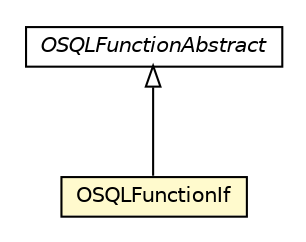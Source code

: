 #!/usr/local/bin/dot
#
# Class diagram 
# Generated by UMLGraph version R5_6-24-gf6e263 (http://www.umlgraph.org/)
#

digraph G {
	edge [fontname="Helvetica",fontsize=10,labelfontname="Helvetica",labelfontsize=10];
	node [fontname="Helvetica",fontsize=10,shape=plaintext];
	nodesep=0.25;
	ranksep=0.5;
	// com.orientechnologies.orient.core.sql.functions.OSQLFunctionAbstract
	c3349882 [label=<<table title="com.orientechnologies.orient.core.sql.functions.OSQLFunctionAbstract" border="0" cellborder="1" cellspacing="0" cellpadding="2" port="p" href="../OSQLFunctionAbstract.html">
		<tr><td><table border="0" cellspacing="0" cellpadding="1">
<tr><td align="center" balign="center"><font face="Helvetica-Oblique"> OSQLFunctionAbstract </font></td></tr>
		</table></td></tr>
		</table>>, URL="../OSQLFunctionAbstract.html", fontname="Helvetica", fontcolor="black", fontsize=10.0];
	// com.orientechnologies.orient.core.sql.functions.misc.OSQLFunctionIf
	c3349894 [label=<<table title="com.orientechnologies.orient.core.sql.functions.misc.OSQLFunctionIf" border="0" cellborder="1" cellspacing="0" cellpadding="2" port="p" bgcolor="lemonChiffon" href="./OSQLFunctionIf.html">
		<tr><td><table border="0" cellspacing="0" cellpadding="1">
<tr><td align="center" balign="center"> OSQLFunctionIf </td></tr>
		</table></td></tr>
		</table>>, URL="./OSQLFunctionIf.html", fontname="Helvetica", fontcolor="black", fontsize=10.0];
	//com.orientechnologies.orient.core.sql.functions.misc.OSQLFunctionIf extends com.orientechnologies.orient.core.sql.functions.OSQLFunctionAbstract
	c3349882:p -> c3349894:p [dir=back,arrowtail=empty];
}

